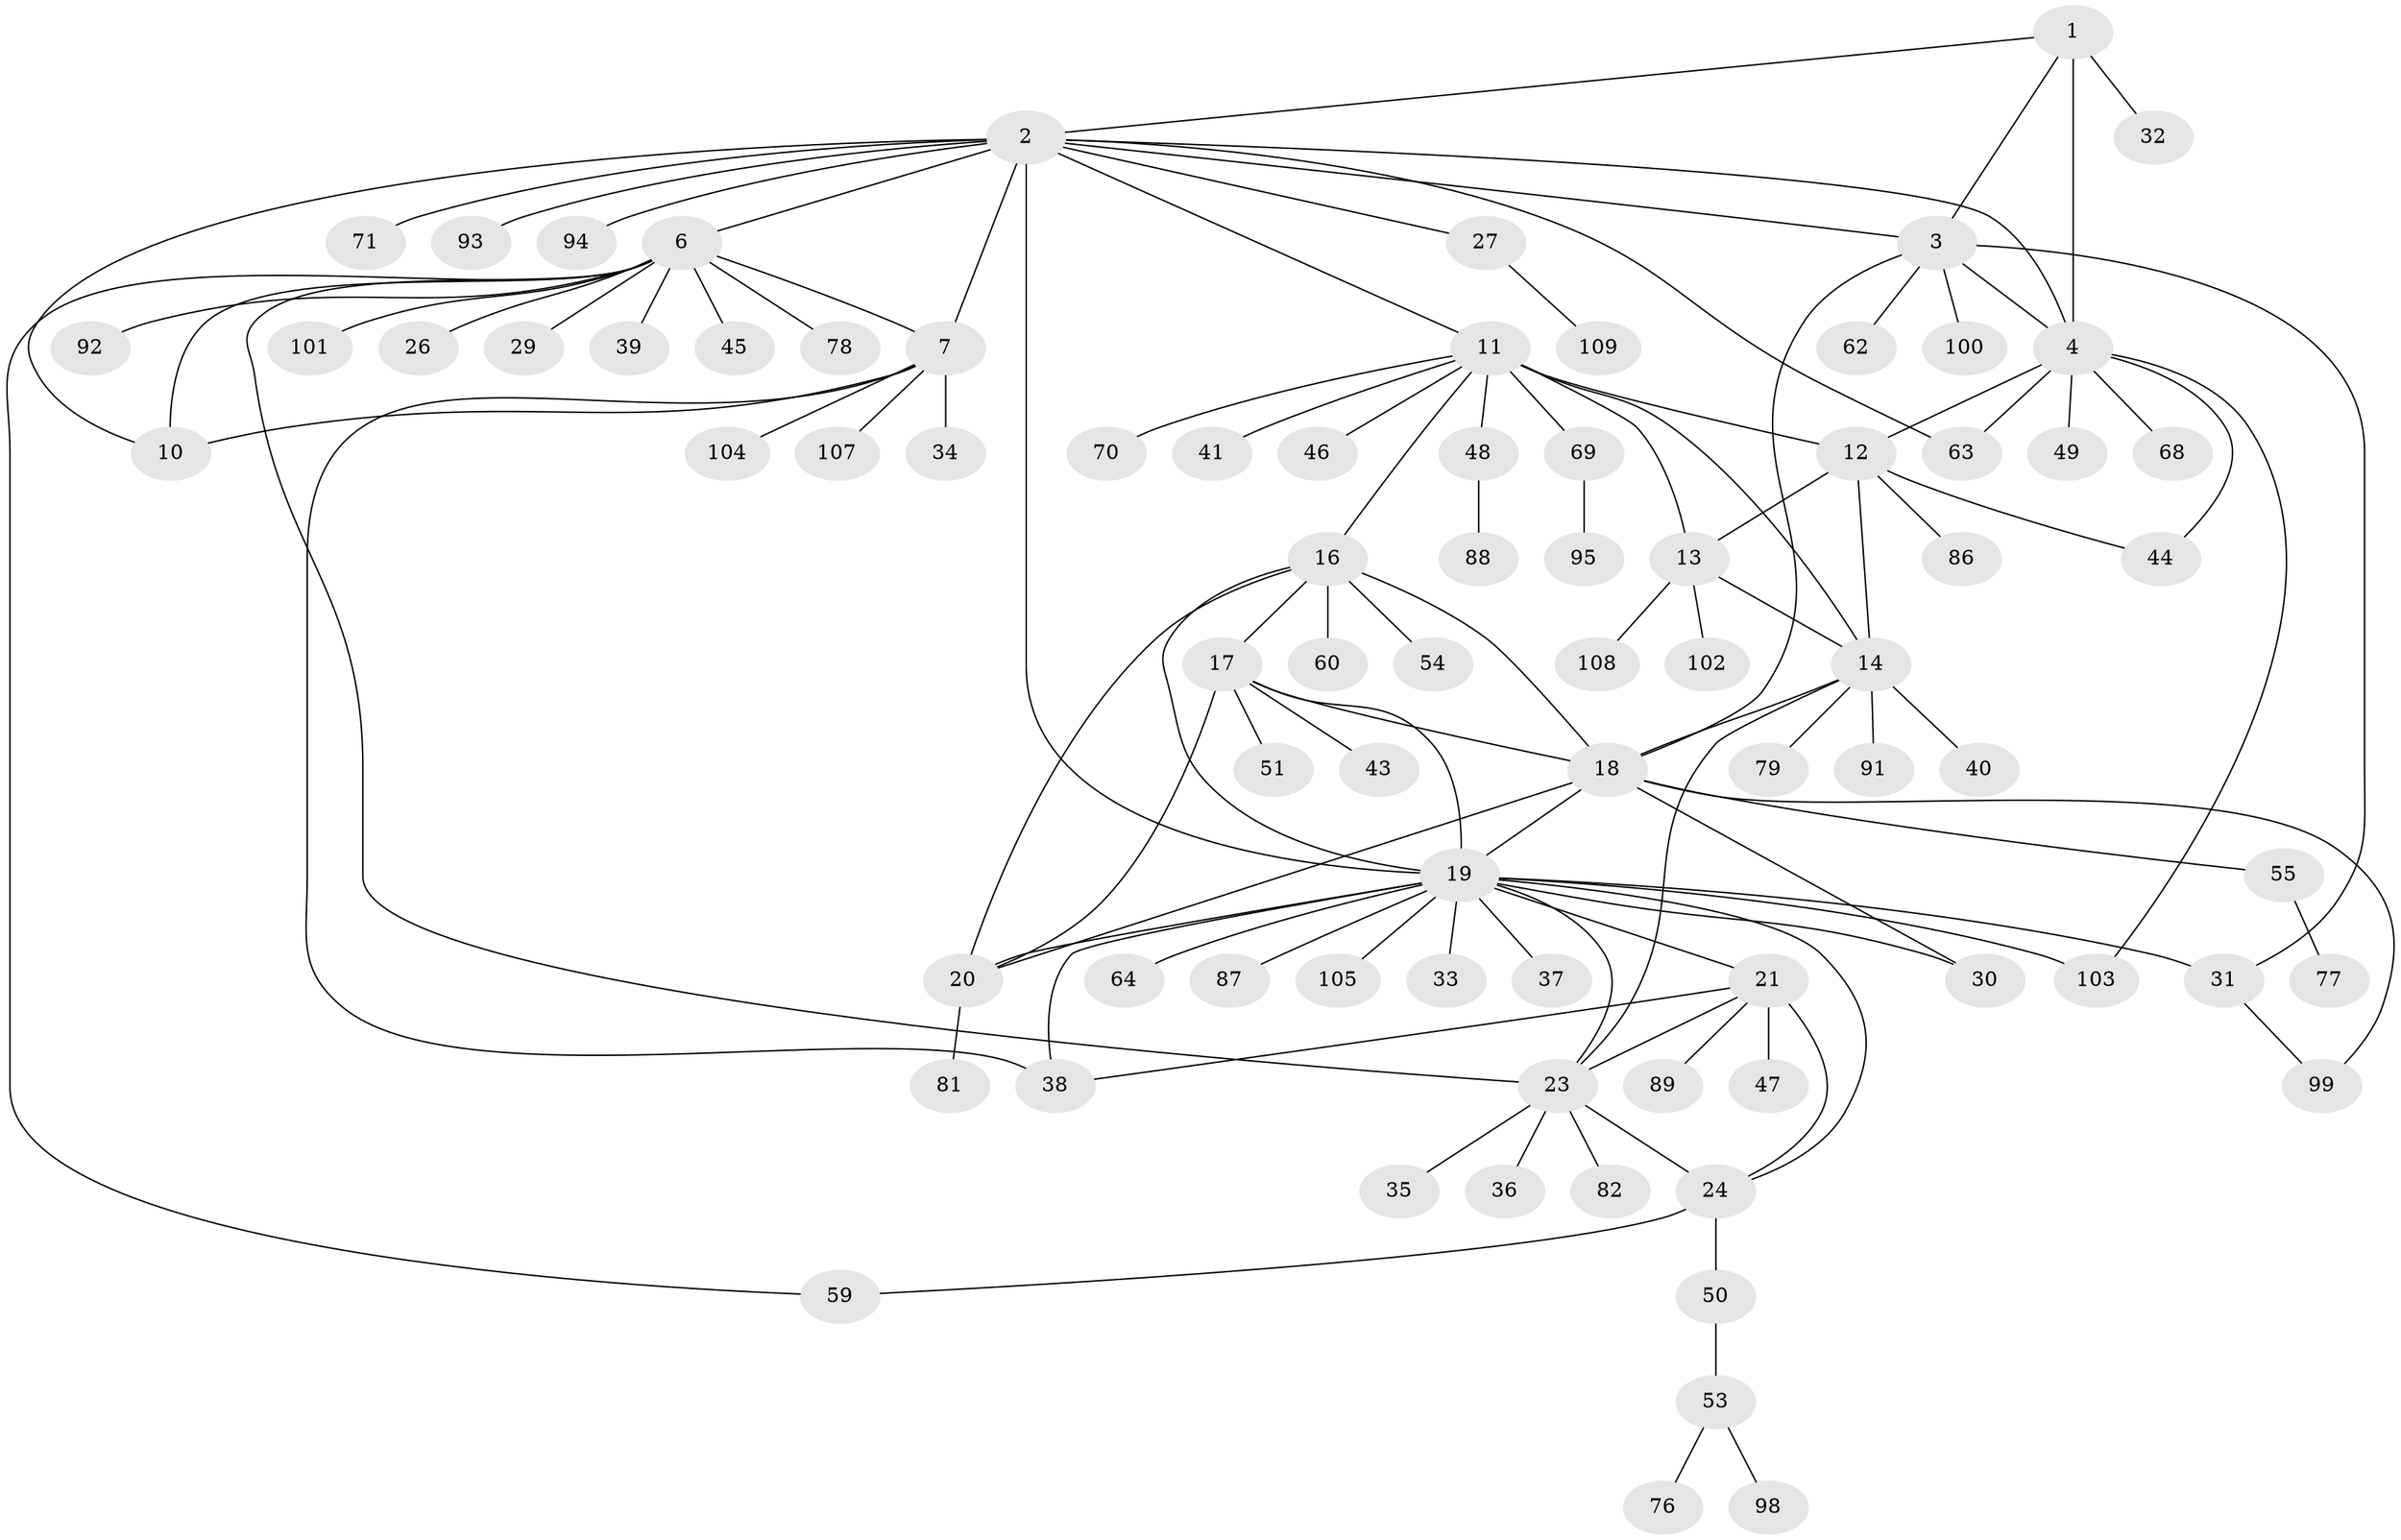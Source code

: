 // Generated by graph-tools (version 1.1) at 2025/52/02/27/25 19:52:18]
// undirected, 81 vertices, 113 edges
graph export_dot {
graph [start="1"]
  node [color=gray90,style=filled];
  1 [super="+84"];
  2 [super="+8"];
  3 [super="+72"];
  4 [super="+5"];
  6 [super="+9"];
  7 [super="+67"];
  10 [super="+75"];
  11 [super="+15"];
  12 [super="+57"];
  13 [super="+80"];
  14 [super="+58"];
  16 [super="+52"];
  17 [super="+28"];
  18 [super="+97"];
  19 [super="+22"];
  20 [super="+61"];
  21 [super="+56"];
  23 [super="+25"];
  24 [super="+42"];
  26;
  27 [super="+85"];
  29;
  30;
  31 [super="+106"];
  32;
  33;
  34;
  35;
  36;
  37;
  38 [super="+73"];
  39;
  40;
  41;
  43;
  44;
  45;
  46;
  47;
  48;
  49;
  50 [super="+65"];
  51;
  53 [super="+66"];
  54;
  55 [super="+74"];
  59;
  60;
  62;
  63;
  64;
  68;
  69;
  70;
  71;
  76;
  77 [super="+90"];
  78;
  79 [super="+83"];
  81 [super="+96"];
  82;
  86;
  87;
  88;
  89;
  91;
  92;
  93;
  94;
  95;
  98;
  99;
  100;
  101;
  102;
  103;
  104;
  105;
  107;
  108;
  109;
  1 -- 2;
  1 -- 3;
  1 -- 4 [weight=2];
  1 -- 32;
  2 -- 3;
  2 -- 4 [weight=2];
  2 -- 27;
  2 -- 71;
  2 -- 93;
  2 -- 6 [weight=2];
  2 -- 7;
  2 -- 10;
  2 -- 19 [weight=2];
  2 -- 94;
  2 -- 63;
  2 -- 11;
  3 -- 4 [weight=2];
  3 -- 18;
  3 -- 31;
  3 -- 62;
  3 -- 100;
  4 -- 44;
  4 -- 103;
  4 -- 68;
  4 -- 12;
  4 -- 49;
  4 -- 63;
  6 -- 7 [weight=2];
  6 -- 10 [weight=2];
  6 -- 29;
  6 -- 78;
  6 -- 92;
  6 -- 101;
  6 -- 39;
  6 -- 45;
  6 -- 26;
  6 -- 59;
  6 -- 23;
  7 -- 10;
  7 -- 34;
  7 -- 104;
  7 -- 107;
  7 -- 38;
  11 -- 12 [weight=2];
  11 -- 13 [weight=2];
  11 -- 14 [weight=2];
  11 -- 16;
  11 -- 46;
  11 -- 48;
  11 -- 69;
  11 -- 70;
  11 -- 41;
  12 -- 13;
  12 -- 14;
  12 -- 44;
  12 -- 86;
  13 -- 14;
  13 -- 102;
  13 -- 108;
  14 -- 40;
  14 -- 79;
  14 -- 91;
  14 -- 23;
  14 -- 18;
  16 -- 17;
  16 -- 18;
  16 -- 19;
  16 -- 20;
  16 -- 54;
  16 -- 60;
  17 -- 18;
  17 -- 19;
  17 -- 20;
  17 -- 43;
  17 -- 51;
  18 -- 19;
  18 -- 20;
  18 -- 30;
  18 -- 55;
  18 -- 99;
  19 -- 20;
  19 -- 31;
  19 -- 33;
  19 -- 37;
  19 -- 38;
  19 -- 87;
  19 -- 103;
  19 -- 105;
  19 -- 64;
  19 -- 21;
  19 -- 23 [weight=2];
  19 -- 24;
  19 -- 30;
  20 -- 81;
  21 -- 23 [weight=2];
  21 -- 24;
  21 -- 38;
  21 -- 47;
  21 -- 89;
  23 -- 24 [weight=2];
  23 -- 35;
  23 -- 36;
  23 -- 82;
  24 -- 50;
  24 -- 59;
  27 -- 109;
  31 -- 99;
  48 -- 88;
  50 -- 53;
  53 -- 98;
  53 -- 76;
  55 -- 77;
  69 -- 95;
}
